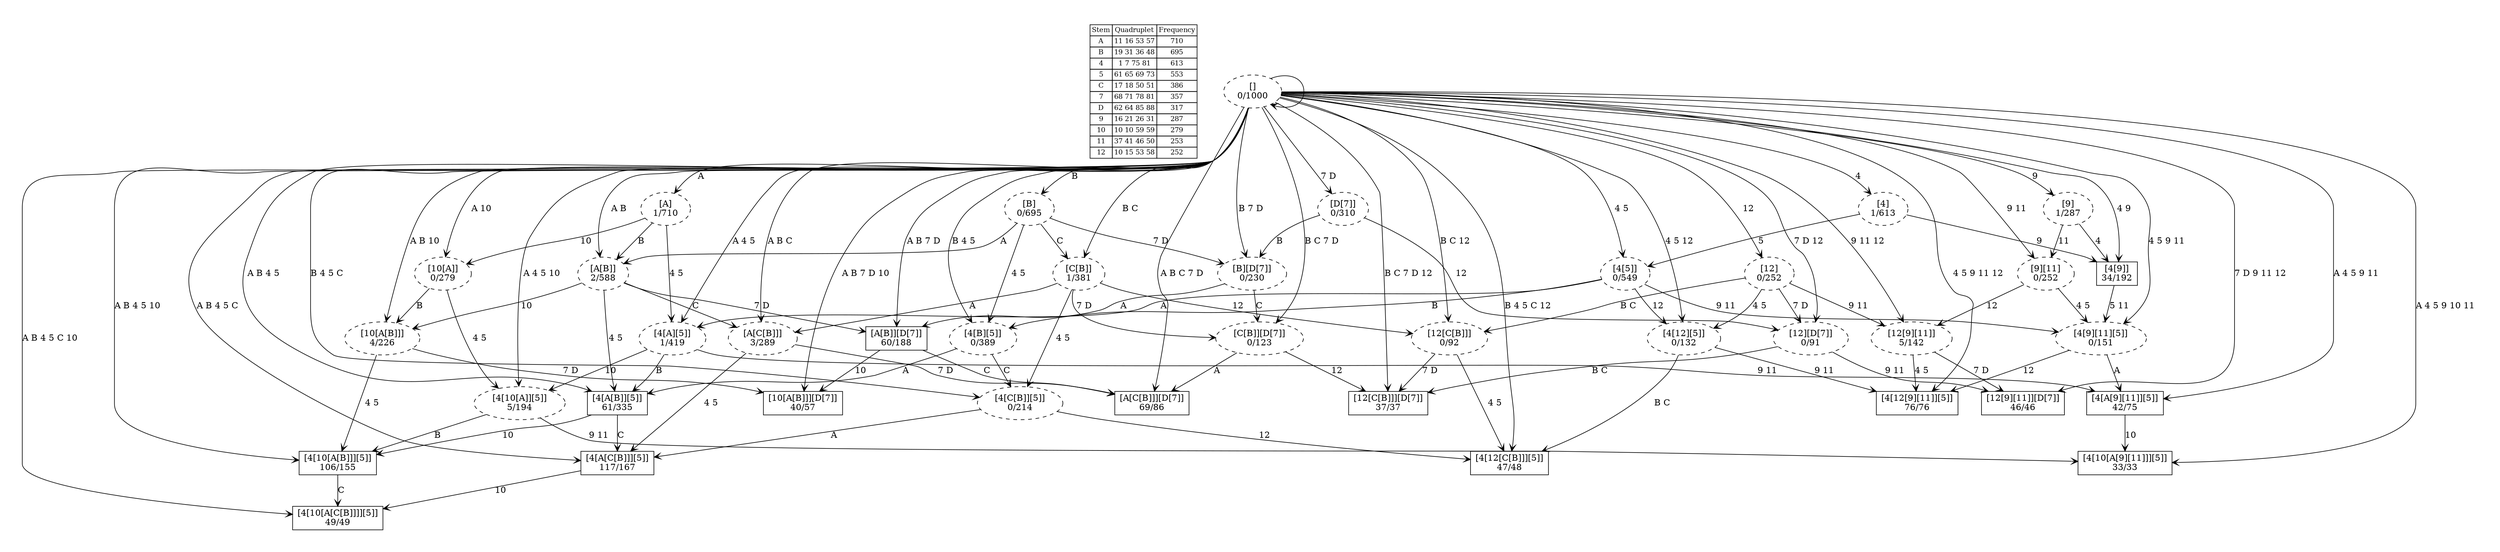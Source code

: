digraph G {
	pad = 0.5;
	nodesep = 0.5;
"legend" [label = < <table border="0" cellborder="1" cellspacing="0"><tr><td>Stem</td><td>Quadruplet</td><td>Frequency</td></tr>
<tr><td>A</td><td>11 16 53 57</td><td>710</td></tr>
<tr><td>B</td><td>19 31 36 48</td><td>695</td></tr>
<tr><td>4</td><td>1 7 75 81</td><td>613</td></tr>
<tr><td>5</td><td>61 65 69 73</td><td>553</td></tr>
<tr><td>C</td><td>17 18 50 51</td><td>386</td></tr>
<tr><td>7</td><td>68 71 78 81</td><td>357</td></tr>
<tr><td>D</td><td>62 64 85 88</td><td>317</td></tr>
<tr><td>9</td><td>16 21 26 31</td><td>287</td></tr>
<tr><td>10</td><td>10 10 59 59</td><td>279</td></tr>
<tr><td>11</td><td>37 41 46 50</td><td>253</td></tr>
<tr><td>12</td><td>10 15 53 58</td><td>252</td></tr>
</table>>, shape = plaintext, fontsize=11];
"A B 4 5 C " [shape = box];
"A B 4 5 10 " [shape = box];
"4 5 9 11 12 " [shape = box];
"A B C 7 D " [shape = box];
"A B 4 5 " [shape = box];
"A B 7 D " [shape = box];
"A B 4 5 C 10 " [shape = box];
"B 4 5 C 12 " [shape = box];
"7 D 9 11 12 " [shape = box];
"A 4 5 9 11 " [shape = box];
"A B 7 D 10 " [shape = box];
"B C 7 D 12 " [shape = box];
"4 9 " [shape = box];
"A 4 5 9 10 11 " [shape = box];
"4 5 " [style = dashed];
"A B C " [style = dashed];
"A B " [style = dashed];
"B 4 5 C " [style = dashed];
"" [style = dashed];
"A 4 5 " [style = dashed];
"B C " [style = dashed];
"4 " [style = dashed];
"B 4 5 " [style = dashed];
"A B 10 " [style = dashed];
"B " [style = dashed];
"A 4 5 10 " [style = dashed];
"4 5 12 " [style = dashed];
"9 11 12 " [style = dashed];
"4 5 9 11 " [style = dashed];
"12 " [style = dashed];
"7 D " [style = dashed];
"A " [style = dashed];
"B C 7 D " [style = dashed];
"B 7 D " [style = dashed];
"B C 12 " [style = dashed];
"9 11 " [style = dashed];
"7 D 12 " [style = dashed];
"9 " [style = dashed];
"A 10 " [style = dashed];
"A B 4 5 C " [label = "[4[A[C[B]]][5]]\n117/167"];
"A B 4 5 10 " [label = "[4[10[A[B]]][5]]\n106/155"];
"4 5 9 11 12 " [label = "[4[12[9][11]][5]]\n76/76"];
"A B C 7 D " [label = "[A[C[B]]][D[7]]\n69/86"];
"A B 4 5 " [label = "[4[A[B]][5]]\n61/335"];
"A B 7 D " [label = "[A[B]][D[7]]\n60/188"];
"A B 4 5 C 10 " [label = "[4[10[A[C[B]]]][5]]\n49/49"];
"B 4 5 C 12 " [label = "[4[12[C[B]]][5]]\n47/48"];
"7 D 9 11 12 " [label = "[12[9][11]][D[7]]\n46/46"];
"A 4 5 9 11 " [label = "[4[A[9][11]][5]]\n42/75"];
"A B 7 D 10 " [label = "[10[A[B]]][D[7]]\n40/57"];
"B C 7 D 12 " [label = "[12[C[B]]][D[7]]\n37/37"];
"4 9 " [label = "[4[9]]\n34/192"];
"A 4 5 9 10 11 " [label = "[4[10[A[9][11]]][5]]\n33/33"];
"4 5 " [label = "[4[5]]\n0/549"];
"A B C " [label = "[A[C[B]]]\n3/289"];
"A B " [label = "[A[B]]\n2/588"];
"B 4 5 C " [label = "[4[C[B]][5]]\n0/214"];
"" [label = "\n0/1000"];
"A 4 5 " [label = "[4[A][5]]\n1/419"];
"B C " [label = "[C[B]]\n1/381"];
"4 " [label = "[4]\n1/613"];
"B 4 5 " [label = "[4[B][5]]\n0/389"];
"A B 10 " [label = "[10[A[B]]]\n4/226"];
"B " [label = "[B]\n0/695"];
"A 4 5 10 " [label = "[4[10[A]][5]]\n5/194"];
"4 5 12 " [label = "[4[12][5]]\n0/132"];
"9 11 12 " [label = "[12[9][11]]\n5/142"];
"4 5 9 11 " [label = "[4[9][11][5]]\n0/151"];
"12 " [label = "[12]\n0/252"];
"7 D " [label = "[D[7]]\n0/310"];
"A " [label = "[A]\n1/710"];
"B C 7 D " [label = "[C[B]][D[7]]\n0/123"];
"B 7 D " [label = "[B][D[7]]\n0/230"];
"B C 12 " [label = "[12[C[B]]]\n0/92"];
"9 11 " [label = "[9][11]\n0/252"];
"7 D 12 " [label = "[12][D[7]]\n0/91"];
"9 " [label = "[9]\n1/287"];
"A 10 " [label = "[10[A]]\n0/279"];
"" [label = "[]\n0/1000"];
"A B 4 5 C " -> "A B 4 5 C 10 " [label = "10 ", arrowhead = vee];
"A B 4 5 10 " -> "A B 4 5 C 10 " [label = "C ", arrowhead = vee];
"A B 4 5 " -> "A B 4 5 C " [label = "C ", arrowhead = vee];
"A B 4 5 " -> "A B 4 5 10 " [label = "10 ", arrowhead = vee];
"A B 7 D " -> "A B C 7 D " [label = "C ", arrowhead = vee];
"A B 7 D " -> "A B 7 D 10 " [label = "10 ", arrowhead = vee];
"A 4 5 9 11 " -> "A 4 5 9 10 11 " [label = "10 ", arrowhead = vee];
"4 9 " -> "4 5 9 11 " [label = "5 11 ", arrowhead = vee];
"4 5 " -> "A 4 5 " [label = "A ", arrowhead = vee];
"4 5 " -> "B 4 5 " [label = "B ", arrowhead = vee];
"4 5 " -> "4 5 12 " [label = "12 ", arrowhead = vee];
"4 5 " -> "4 5 9 11 " [label = "9 11 ", arrowhead = vee];
"A B C " -> "A B 4 5 C " [label = "4 5 ", arrowhead = vee];
"A B C " -> "A B C 7 D " [label = "7 D ", arrowhead = vee];
"A B " -> "A B 7 D " [label = "7 D ", arrowhead = vee];
"A B " -> "A B C " [label = "C ", arrowhead = vee];
"A B " -> "A B 10 " [label = "10 ", arrowhead = vee];
"A B " -> "A B 4 5 " [label = "4 5 ", arrowhead = vee];
"B 4 5 C " -> "A B 4 5 C " [label = "A ", arrowhead = vee];
"B 4 5 C " -> "B 4 5 C 12 " [label = "12 ", arrowhead = vee];
"A 4 5 " -> "A 4 5 9 11 " [label = "9 11 ", arrowhead = vee];
"A 4 5 " -> "A 4 5 10 " [label = "10 ", arrowhead = vee];
"A 4 5 " -> "A B 4 5 " [label = "B ", arrowhead = vee];
"B C " -> "A B C " [label = "A ", arrowhead = vee];
"B C " -> "B 4 5 C " [label = "4 5 ", arrowhead = vee];
"B C " -> "B C 7 D " [label = "7 D ", arrowhead = vee];
"B C " -> "B C 12 " [label = "12 ", arrowhead = vee];
"4 " -> "4 9 " [label = "9 ", arrowhead = vee];
"4 " -> "4 5 " [label = "5 ", arrowhead = vee];
"B 4 5 " -> "B 4 5 C " [label = "C ", arrowhead = vee];
"B 4 5 " -> "A B 4 5 " [label = "A ", arrowhead = vee];
"A B 10 " -> "A B 4 5 10 " [label = "4 5 ", arrowhead = vee];
"A B 10 " -> "A B 7 D 10 " [label = "7 D ", arrowhead = vee];
"B " -> "A B " [label = "A ", arrowhead = vee];
"B " -> "B C " [label = "C ", arrowhead = vee];
"B " -> "B 4 5 " [label = "4 5 ", arrowhead = vee];
"B " -> "B 7 D " [label = "7 D ", arrowhead = vee];
"A 4 5 10 " -> "A B 4 5 10 " [label = "B ", arrowhead = vee];
"A 4 5 10 " -> "A 4 5 9 10 11 " [label = "9 11 ", arrowhead = vee];
"4 5 12 " -> "4 5 9 11 12 " [label = "9 11 ", arrowhead = vee];
"4 5 12 " -> "B 4 5 C 12 " [label = "B C ", arrowhead = vee];
"9 11 12 " -> "4 5 9 11 12 " [label = "4 5 ", arrowhead = vee];
"9 11 12 " -> "7 D 9 11 12 " [label = "7 D ", arrowhead = vee];
"4 5 9 11 " -> "4 5 9 11 12 " [label = "12 ", arrowhead = vee];
"4 5 9 11 " -> "A 4 5 9 11 " [label = "A ", arrowhead = vee];
"12 " -> "4 5 12 " [label = "4 5 ", arrowhead = vee];
"12 " -> "9 11 12 " [label = "9 11 ", arrowhead = vee];
"12 " -> "B C 12 " [label = "B C ", arrowhead = vee];
"12 " -> "7 D 12 " [label = "7 D ", arrowhead = vee];
"7 D " -> "B 7 D " [label = "B ", arrowhead = vee];
"7 D " -> "7 D 12 " [label = "12 ", arrowhead = vee];
"A " -> "A B " [label = "B ", arrowhead = vee];
"A " -> "A 4 5 " [label = "4 5 ", arrowhead = vee];
"A " -> "A 10 " [label = "10 ", arrowhead = vee];
"B C 7 D " -> "A B C 7 D " [label = "A ", arrowhead = vee];
"B C 7 D " -> "B C 7 D 12 " [label = "12 ", arrowhead = vee];
"B 7 D " -> "A B 7 D " [label = "A ", arrowhead = vee];
"B 7 D " -> "B C 7 D " [label = "C ", arrowhead = vee];
"B C 12 " -> "B 4 5 C 12 " [label = "4 5 ", arrowhead = vee];
"B C 12 " -> "B C 7 D 12 " [label = "7 D ", arrowhead = vee];
"9 11 " -> "9 11 12 " [label = "12 ", arrowhead = vee];
"9 11 " -> "4 5 9 11 " [label = "4 5 ", arrowhead = vee];
"7 D 12 " -> "7 D 9 11 12 " [label = "9 11 ", arrowhead = vee];
"7 D 12 " -> "B C 7 D 12 " [label = "B C ", arrowhead = vee];
"9 " -> "4 9 " [label = "4 ", arrowhead = vee];
"9 " -> "9 11 " [label = "11 ", arrowhead = vee];
"A 10 " -> "A B 10 " [label = "B ", arrowhead = vee];
"A 10 " -> "A 4 5 10 " [label = "4 5 ", arrowhead = vee];
"" -> "A B 4 5 C " [label = "A B 4 5 C ", arrowhead = vee];
"" -> "A B 4 5 10 " [label = "A B 4 5 10 ", arrowhead = vee];
"" -> "4 5 9 11 12 " [label = "4 5 9 11 12 ", arrowhead = vee];
"" -> "A B C 7 D " [label = "A B C 7 D ", arrowhead = vee];
"" -> "A B 4 5 " [label = "A B 4 5 ", arrowhead = vee];
"" -> "A B 7 D " [label = "A B 7 D ", arrowhead = vee];
"" -> "A B 4 5 C 10 " [label = "A B 4 5 C 10 ", arrowhead = vee];
"" -> "B 4 5 C 12 " [label = "B 4 5 C 12 ", arrowhead = vee];
"" -> "7 D 9 11 12 " [label = "7 D 9 11 12 ", arrowhead = vee];
"" -> "A 4 5 9 11 " [label = "A 4 5 9 11 ", arrowhead = vee];
"" -> "A B 7 D 10 " [label = "A B 7 D 10 ", arrowhead = vee];
"" -> "B C 7 D 12 " [label = "B C 7 D 12 ", arrowhead = vee];
"" -> "4 9 " [label = "4 9 ", arrowhead = vee];
"" -> "A 4 5 9 10 11 " [label = "A 4 5 9 10 11 ", arrowhead = vee];
"" -> "4 5 " [label = "4 5 ", arrowhead = vee];
"" -> "A B C " [label = "A B C ", arrowhead = vee];
"" -> "A B " [label = "A B ", arrowhead = vee];
"" -> "B 4 5 C " [label = "B 4 5 C ", arrowhead = vee];
"" -> "" [label = "", arrowhead = vee];
"" -> "A 4 5 " [label = "A 4 5 ", arrowhead = vee];
"" -> "B C " [label = "B C ", arrowhead = vee];
"" -> "4 " [label = "4 ", arrowhead = vee];
"" -> "B 4 5 " [label = "B 4 5 ", arrowhead = vee];
"" -> "A B 10 " [label = "A B 10 ", arrowhead = vee];
"" -> "B " [label = "B ", arrowhead = vee];
"" -> "A 4 5 10 " [label = "A 4 5 10 ", arrowhead = vee];
"" -> "4 5 12 " [label = "4 5 12 ", arrowhead = vee];
"" -> "9 11 12 " [label = "9 11 12 ", arrowhead = vee];
"" -> "4 5 9 11 " [label = "4 5 9 11 ", arrowhead = vee];
"" -> "12 " [label = "12 ", arrowhead = vee];
"" -> "7 D " [label = "7 D ", arrowhead = vee];
"" -> "A " [label = "A ", arrowhead = vee];
"" -> "B C 7 D " [label = "B C 7 D ", arrowhead = vee];
"" -> "B 7 D " [label = "B 7 D ", arrowhead = vee];
"" -> "B C 12 " [label = "B C 12 ", arrowhead = vee];
"" -> "9 11 " [label = "9 11 ", arrowhead = vee];
"" -> "7 D 12 " [label = "7 D 12 ", arrowhead = vee];
"" -> "9 " [label = "9 ", arrowhead = vee];
"" -> "A 10 " [label = "A 10 ", arrowhead = vee];
}